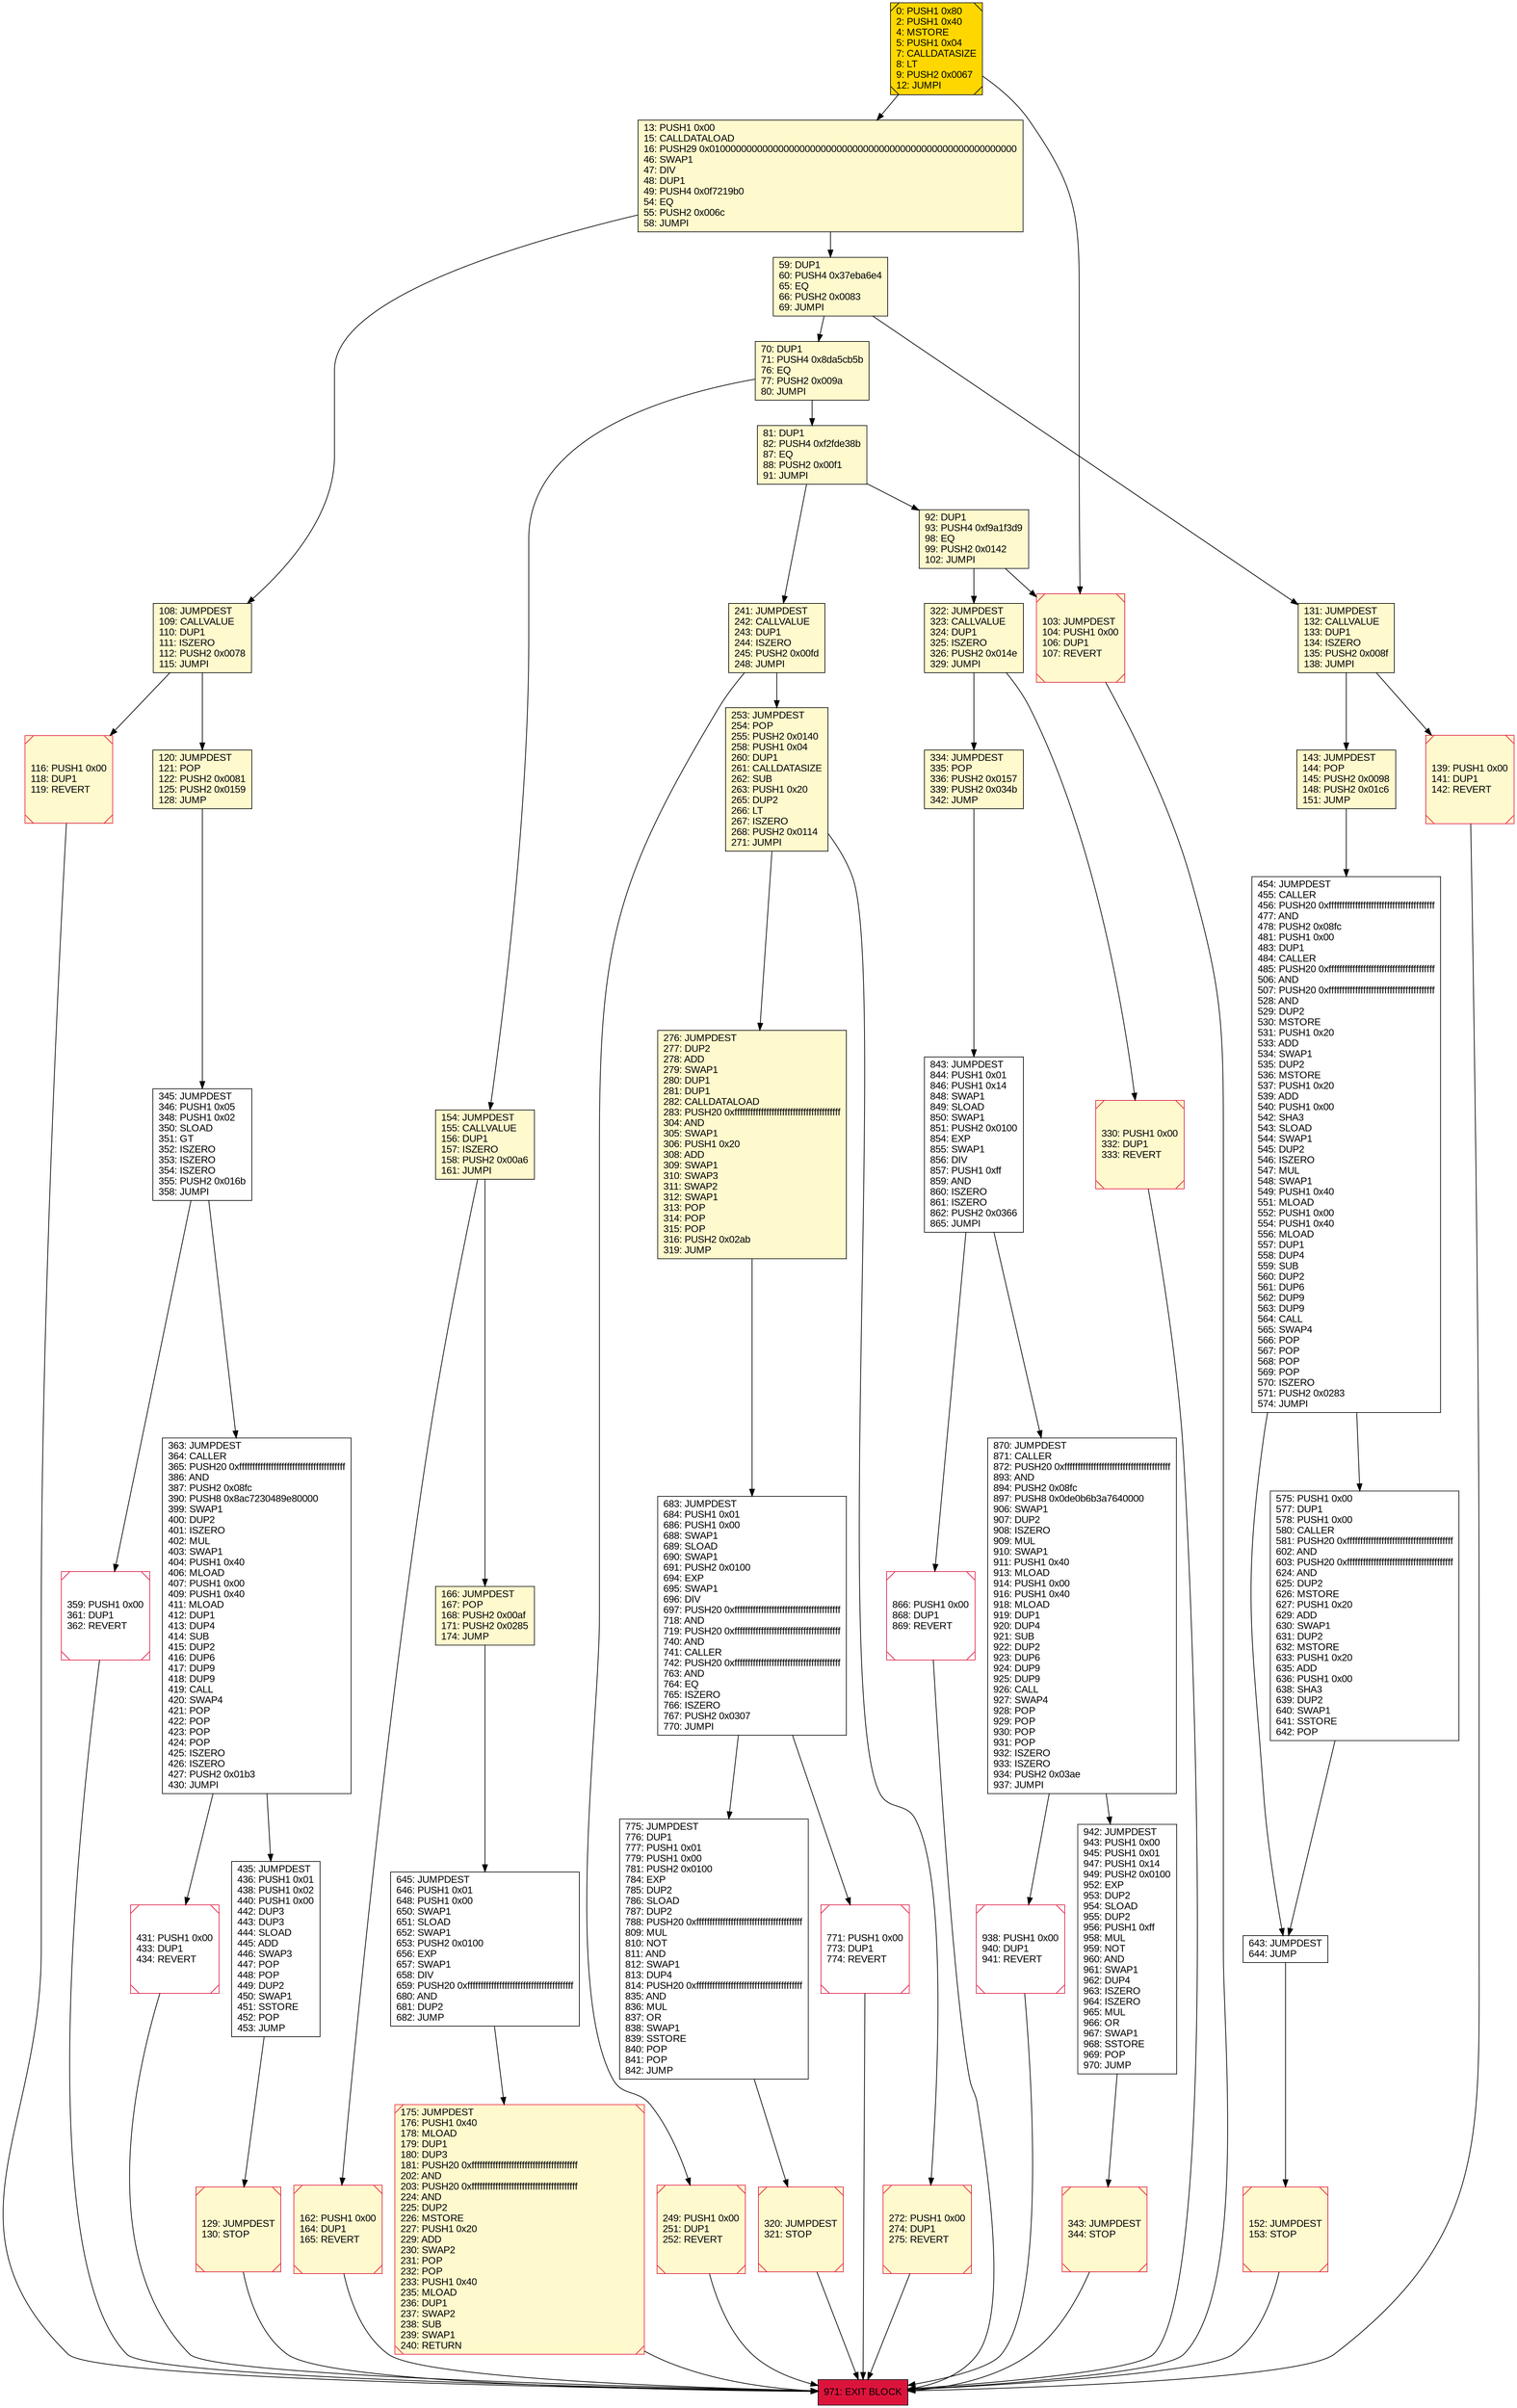 digraph G {
bgcolor=transparent rankdir=UD;
node [shape=box style=filled color=black fillcolor=white fontname=arial fontcolor=black];
775 [label="775: JUMPDEST\l776: DUP1\l777: PUSH1 0x01\l779: PUSH1 0x00\l781: PUSH2 0x0100\l784: EXP\l785: DUP2\l786: SLOAD\l787: DUP2\l788: PUSH20 0xffffffffffffffffffffffffffffffffffffffff\l809: MUL\l810: NOT\l811: AND\l812: SWAP1\l813: DUP4\l814: PUSH20 0xffffffffffffffffffffffffffffffffffffffff\l835: AND\l836: MUL\l837: OR\l838: SWAP1\l839: SSTORE\l840: POP\l841: POP\l842: JUMP\l" ];
162 [label="162: PUSH1 0x00\l164: DUP1\l165: REVERT\l" fillcolor=lemonchiffon shape=Msquare color=crimson ];
343 [label="343: JUMPDEST\l344: STOP\l" fillcolor=lemonchiffon shape=Msquare color=crimson ];
866 [label="866: PUSH1 0x00\l868: DUP1\l869: REVERT\l" shape=Msquare color=crimson ];
154 [label="154: JUMPDEST\l155: CALLVALUE\l156: DUP1\l157: ISZERO\l158: PUSH2 0x00a6\l161: JUMPI\l" fillcolor=lemonchiffon ];
359 [label="359: PUSH1 0x00\l361: DUP1\l362: REVERT\l" shape=Msquare color=crimson ];
108 [label="108: JUMPDEST\l109: CALLVALUE\l110: DUP1\l111: ISZERO\l112: PUSH2 0x0078\l115: JUMPI\l" fillcolor=lemonchiffon ];
971 [label="971: EXIT BLOCK\l" fillcolor=crimson ];
454 [label="454: JUMPDEST\l455: CALLER\l456: PUSH20 0xffffffffffffffffffffffffffffffffffffffff\l477: AND\l478: PUSH2 0x08fc\l481: PUSH1 0x00\l483: DUP1\l484: CALLER\l485: PUSH20 0xffffffffffffffffffffffffffffffffffffffff\l506: AND\l507: PUSH20 0xffffffffffffffffffffffffffffffffffffffff\l528: AND\l529: DUP2\l530: MSTORE\l531: PUSH1 0x20\l533: ADD\l534: SWAP1\l535: DUP2\l536: MSTORE\l537: PUSH1 0x20\l539: ADD\l540: PUSH1 0x00\l542: SHA3\l543: SLOAD\l544: SWAP1\l545: DUP2\l546: ISZERO\l547: MUL\l548: SWAP1\l549: PUSH1 0x40\l551: MLOAD\l552: PUSH1 0x00\l554: PUSH1 0x40\l556: MLOAD\l557: DUP1\l558: DUP4\l559: SUB\l560: DUP2\l561: DUP6\l562: DUP9\l563: DUP9\l564: CALL\l565: SWAP4\l566: POP\l567: POP\l568: POP\l569: POP\l570: ISZERO\l571: PUSH2 0x0283\l574: JUMPI\l" ];
938 [label="938: PUSH1 0x00\l940: DUP1\l941: REVERT\l" shape=Msquare color=crimson ];
152 [label="152: JUMPDEST\l153: STOP\l" fillcolor=lemonchiffon shape=Msquare color=crimson ];
166 [label="166: JUMPDEST\l167: POP\l168: PUSH2 0x00af\l171: PUSH2 0x0285\l174: JUMP\l" fillcolor=lemonchiffon ];
431 [label="431: PUSH1 0x00\l433: DUP1\l434: REVERT\l" shape=Msquare color=crimson ];
276 [label="276: JUMPDEST\l277: DUP2\l278: ADD\l279: SWAP1\l280: DUP1\l281: DUP1\l282: CALLDATALOAD\l283: PUSH20 0xffffffffffffffffffffffffffffffffffffffff\l304: AND\l305: SWAP1\l306: PUSH1 0x20\l308: ADD\l309: SWAP1\l310: SWAP3\l311: SWAP2\l312: SWAP1\l313: POP\l314: POP\l315: POP\l316: PUSH2 0x02ab\l319: JUMP\l" fillcolor=lemonchiffon ];
334 [label="334: JUMPDEST\l335: POP\l336: PUSH2 0x0157\l339: PUSH2 0x034b\l342: JUMP\l" fillcolor=lemonchiffon ];
683 [label="683: JUMPDEST\l684: PUSH1 0x01\l686: PUSH1 0x00\l688: SWAP1\l689: SLOAD\l690: SWAP1\l691: PUSH2 0x0100\l694: EXP\l695: SWAP1\l696: DIV\l697: PUSH20 0xffffffffffffffffffffffffffffffffffffffff\l718: AND\l719: PUSH20 0xffffffffffffffffffffffffffffffffffffffff\l740: AND\l741: CALLER\l742: PUSH20 0xffffffffffffffffffffffffffffffffffffffff\l763: AND\l764: EQ\l765: ISZERO\l766: ISZERO\l767: PUSH2 0x0307\l770: JUMPI\l" ];
320 [label="320: JUMPDEST\l321: STOP\l" fillcolor=lemonchiffon shape=Msquare color=crimson ];
13 [label="13: PUSH1 0x00\l15: CALLDATALOAD\l16: PUSH29 0x0100000000000000000000000000000000000000000000000000000000\l46: SWAP1\l47: DIV\l48: DUP1\l49: PUSH4 0x0f7219b0\l54: EQ\l55: PUSH2 0x006c\l58: JUMPI\l" fillcolor=lemonchiffon ];
116 [label="116: PUSH1 0x00\l118: DUP1\l119: REVERT\l" fillcolor=lemonchiffon shape=Msquare color=crimson ];
129 [label="129: JUMPDEST\l130: STOP\l" fillcolor=lemonchiffon shape=Msquare color=crimson ];
143 [label="143: JUMPDEST\l144: POP\l145: PUSH2 0x0098\l148: PUSH2 0x01c6\l151: JUMP\l" fillcolor=lemonchiffon ];
241 [label="241: JUMPDEST\l242: CALLVALUE\l243: DUP1\l244: ISZERO\l245: PUSH2 0x00fd\l248: JUMPI\l" fillcolor=lemonchiffon ];
249 [label="249: PUSH1 0x00\l251: DUP1\l252: REVERT\l" fillcolor=lemonchiffon shape=Msquare color=crimson ];
81 [label="81: DUP1\l82: PUSH4 0xf2fde38b\l87: EQ\l88: PUSH2 0x00f1\l91: JUMPI\l" fillcolor=lemonchiffon ];
645 [label="645: JUMPDEST\l646: PUSH1 0x01\l648: PUSH1 0x00\l650: SWAP1\l651: SLOAD\l652: SWAP1\l653: PUSH2 0x0100\l656: EXP\l657: SWAP1\l658: DIV\l659: PUSH20 0xffffffffffffffffffffffffffffffffffffffff\l680: AND\l681: DUP2\l682: JUMP\l" ];
0 [label="0: PUSH1 0x80\l2: PUSH1 0x40\l4: MSTORE\l5: PUSH1 0x04\l7: CALLDATASIZE\l8: LT\l9: PUSH2 0x0067\l12: JUMPI\l" fillcolor=lemonchiffon shape=Msquare fillcolor=gold ];
322 [label="322: JUMPDEST\l323: CALLVALUE\l324: DUP1\l325: ISZERO\l326: PUSH2 0x014e\l329: JUMPI\l" fillcolor=lemonchiffon ];
103 [label="103: JUMPDEST\l104: PUSH1 0x00\l106: DUP1\l107: REVERT\l" fillcolor=lemonchiffon shape=Msquare color=crimson ];
771 [label="771: PUSH1 0x00\l773: DUP1\l774: REVERT\l" shape=Msquare color=crimson ];
363 [label="363: JUMPDEST\l364: CALLER\l365: PUSH20 0xffffffffffffffffffffffffffffffffffffffff\l386: AND\l387: PUSH2 0x08fc\l390: PUSH8 0x8ac7230489e80000\l399: SWAP1\l400: DUP2\l401: ISZERO\l402: MUL\l403: SWAP1\l404: PUSH1 0x40\l406: MLOAD\l407: PUSH1 0x00\l409: PUSH1 0x40\l411: MLOAD\l412: DUP1\l413: DUP4\l414: SUB\l415: DUP2\l416: DUP6\l417: DUP9\l418: DUP9\l419: CALL\l420: SWAP4\l421: POP\l422: POP\l423: POP\l424: POP\l425: ISZERO\l426: ISZERO\l427: PUSH2 0x01b3\l430: JUMPI\l" ];
70 [label="70: DUP1\l71: PUSH4 0x8da5cb5b\l76: EQ\l77: PUSH2 0x009a\l80: JUMPI\l" fillcolor=lemonchiffon ];
120 [label="120: JUMPDEST\l121: POP\l122: PUSH2 0x0081\l125: PUSH2 0x0159\l128: JUMP\l" fillcolor=lemonchiffon ];
870 [label="870: JUMPDEST\l871: CALLER\l872: PUSH20 0xffffffffffffffffffffffffffffffffffffffff\l893: AND\l894: PUSH2 0x08fc\l897: PUSH8 0x0de0b6b3a7640000\l906: SWAP1\l907: DUP2\l908: ISZERO\l909: MUL\l910: SWAP1\l911: PUSH1 0x40\l913: MLOAD\l914: PUSH1 0x00\l916: PUSH1 0x40\l918: MLOAD\l919: DUP1\l920: DUP4\l921: SUB\l922: DUP2\l923: DUP6\l924: DUP9\l925: DUP9\l926: CALL\l927: SWAP4\l928: POP\l929: POP\l930: POP\l931: POP\l932: ISZERO\l933: ISZERO\l934: PUSH2 0x03ae\l937: JUMPI\l" ];
139 [label="139: PUSH1 0x00\l141: DUP1\l142: REVERT\l" fillcolor=lemonchiffon shape=Msquare color=crimson ];
330 [label="330: PUSH1 0x00\l332: DUP1\l333: REVERT\l" fillcolor=lemonchiffon shape=Msquare color=crimson ];
59 [label="59: DUP1\l60: PUSH4 0x37eba6e4\l65: EQ\l66: PUSH2 0x0083\l69: JUMPI\l" fillcolor=lemonchiffon ];
253 [label="253: JUMPDEST\l254: POP\l255: PUSH2 0x0140\l258: PUSH1 0x04\l260: DUP1\l261: CALLDATASIZE\l262: SUB\l263: PUSH1 0x20\l265: DUP2\l266: LT\l267: ISZERO\l268: PUSH2 0x0114\l271: JUMPI\l" fillcolor=lemonchiffon ];
843 [label="843: JUMPDEST\l844: PUSH1 0x01\l846: PUSH1 0x14\l848: SWAP1\l849: SLOAD\l850: SWAP1\l851: PUSH2 0x0100\l854: EXP\l855: SWAP1\l856: DIV\l857: PUSH1 0xff\l859: AND\l860: ISZERO\l861: ISZERO\l862: PUSH2 0x0366\l865: JUMPI\l" ];
272 [label="272: PUSH1 0x00\l274: DUP1\l275: REVERT\l" fillcolor=lemonchiffon shape=Msquare color=crimson ];
643 [label="643: JUMPDEST\l644: JUMP\l" ];
345 [label="345: JUMPDEST\l346: PUSH1 0x05\l348: PUSH1 0x02\l350: SLOAD\l351: GT\l352: ISZERO\l353: ISZERO\l354: ISZERO\l355: PUSH2 0x016b\l358: JUMPI\l" ];
131 [label="131: JUMPDEST\l132: CALLVALUE\l133: DUP1\l134: ISZERO\l135: PUSH2 0x008f\l138: JUMPI\l" fillcolor=lemonchiffon ];
92 [label="92: DUP1\l93: PUSH4 0xf9a1f3d9\l98: EQ\l99: PUSH2 0x0142\l102: JUMPI\l" fillcolor=lemonchiffon ];
575 [label="575: PUSH1 0x00\l577: DUP1\l578: PUSH1 0x00\l580: CALLER\l581: PUSH20 0xffffffffffffffffffffffffffffffffffffffff\l602: AND\l603: PUSH20 0xffffffffffffffffffffffffffffffffffffffff\l624: AND\l625: DUP2\l626: MSTORE\l627: PUSH1 0x20\l629: ADD\l630: SWAP1\l631: DUP2\l632: MSTORE\l633: PUSH1 0x20\l635: ADD\l636: PUSH1 0x00\l638: SHA3\l639: DUP2\l640: SWAP1\l641: SSTORE\l642: POP\l" ];
175 [label="175: JUMPDEST\l176: PUSH1 0x40\l178: MLOAD\l179: DUP1\l180: DUP3\l181: PUSH20 0xffffffffffffffffffffffffffffffffffffffff\l202: AND\l203: PUSH20 0xffffffffffffffffffffffffffffffffffffffff\l224: AND\l225: DUP2\l226: MSTORE\l227: PUSH1 0x20\l229: ADD\l230: SWAP2\l231: POP\l232: POP\l233: PUSH1 0x40\l235: MLOAD\l236: DUP1\l237: SWAP2\l238: SUB\l239: SWAP1\l240: RETURN\l" fillcolor=lemonchiffon shape=Msquare color=crimson ];
435 [label="435: JUMPDEST\l436: PUSH1 0x01\l438: PUSH1 0x02\l440: PUSH1 0x00\l442: DUP3\l443: DUP3\l444: SLOAD\l445: ADD\l446: SWAP3\l447: POP\l448: POP\l449: DUP2\l450: SWAP1\l451: SSTORE\l452: POP\l453: JUMP\l" ];
942 [label="942: JUMPDEST\l943: PUSH1 0x00\l945: PUSH1 0x01\l947: PUSH1 0x14\l949: PUSH2 0x0100\l952: EXP\l953: DUP2\l954: SLOAD\l955: DUP2\l956: PUSH1 0xff\l958: MUL\l959: NOT\l960: AND\l961: SWAP1\l962: DUP4\l963: ISZERO\l964: ISZERO\l965: MUL\l966: OR\l967: SWAP1\l968: SSTORE\l969: POP\l970: JUMP\l" ];
154 -> 162;
343 -> 971;
866 -> 971;
322 -> 330;
359 -> 971;
0 -> 13;
81 -> 241;
575 -> 643;
241 -> 249;
249 -> 971;
345 -> 363;
59 -> 131;
870 -> 942;
253 -> 272;
143 -> 454;
116 -> 971;
120 -> 345;
320 -> 971;
70 -> 154;
330 -> 971;
253 -> 276;
435 -> 129;
103 -> 971;
131 -> 143;
345 -> 359;
175 -> 971;
643 -> 152;
0 -> 103;
13 -> 59;
942 -> 343;
334 -> 843;
938 -> 971;
431 -> 971;
843 -> 870;
152 -> 971;
154 -> 166;
162 -> 971;
59 -> 70;
683 -> 775;
131 -> 139;
775 -> 320;
166 -> 645;
92 -> 322;
363 -> 435;
92 -> 103;
13 -> 108;
108 -> 116;
276 -> 683;
129 -> 971;
81 -> 92;
108 -> 120;
139 -> 971;
870 -> 938;
645 -> 175;
771 -> 971;
363 -> 431;
843 -> 866;
322 -> 334;
454 -> 575;
683 -> 771;
241 -> 253;
272 -> 971;
70 -> 81;
454 -> 643;
}